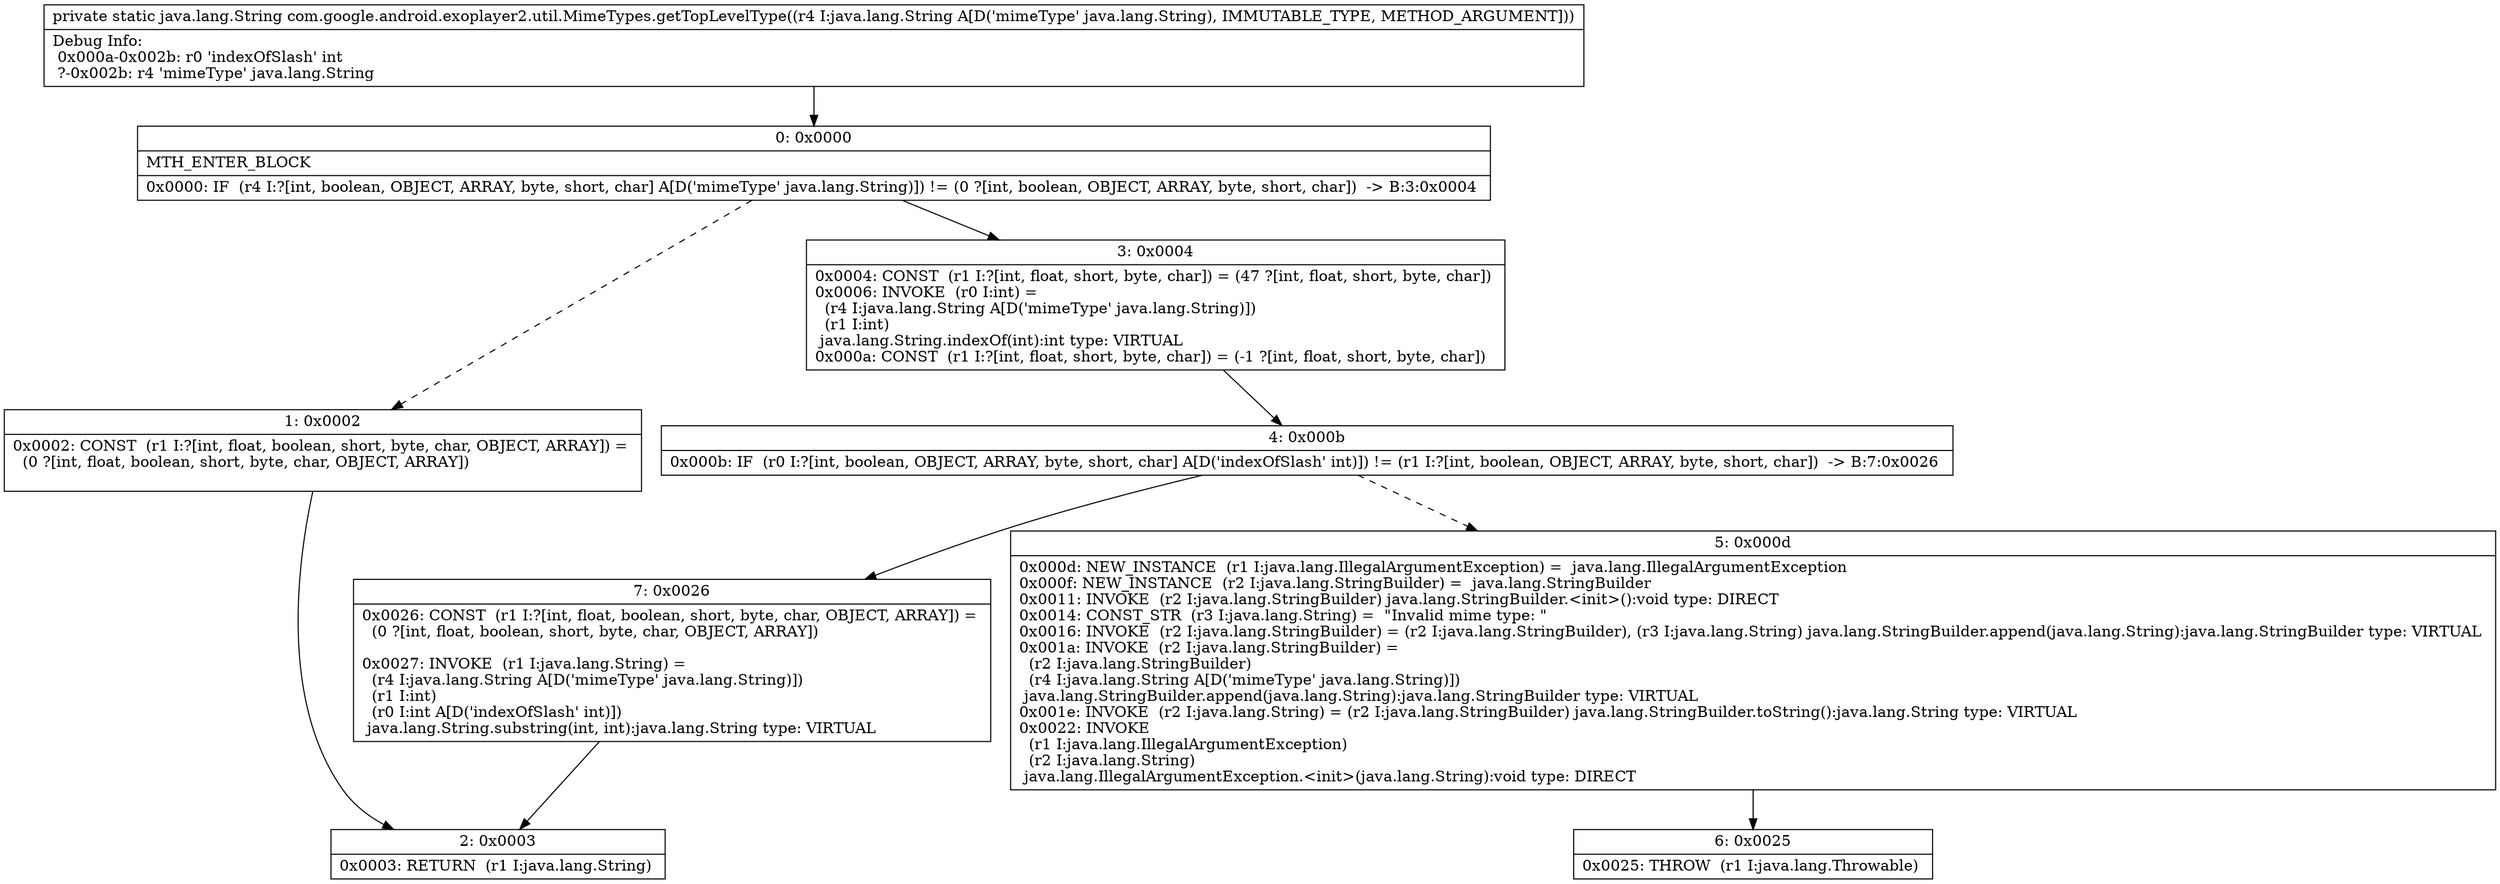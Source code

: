 digraph "CFG forcom.google.android.exoplayer2.util.MimeTypes.getTopLevelType(Ljava\/lang\/String;)Ljava\/lang\/String;" {
Node_0 [shape=record,label="{0\:\ 0x0000|MTH_ENTER_BLOCK\l|0x0000: IF  (r4 I:?[int, boolean, OBJECT, ARRAY, byte, short, char] A[D('mimeType' java.lang.String)]) != (0 ?[int, boolean, OBJECT, ARRAY, byte, short, char])  \-\> B:3:0x0004 \l}"];
Node_1 [shape=record,label="{1\:\ 0x0002|0x0002: CONST  (r1 I:?[int, float, boolean, short, byte, char, OBJECT, ARRAY]) = \l  (0 ?[int, float, boolean, short, byte, char, OBJECT, ARRAY])\l \l}"];
Node_2 [shape=record,label="{2\:\ 0x0003|0x0003: RETURN  (r1 I:java.lang.String) \l}"];
Node_3 [shape=record,label="{3\:\ 0x0004|0x0004: CONST  (r1 I:?[int, float, short, byte, char]) = (47 ?[int, float, short, byte, char]) \l0x0006: INVOKE  (r0 I:int) = \l  (r4 I:java.lang.String A[D('mimeType' java.lang.String)])\l  (r1 I:int)\l java.lang.String.indexOf(int):int type: VIRTUAL \l0x000a: CONST  (r1 I:?[int, float, short, byte, char]) = (\-1 ?[int, float, short, byte, char]) \l}"];
Node_4 [shape=record,label="{4\:\ 0x000b|0x000b: IF  (r0 I:?[int, boolean, OBJECT, ARRAY, byte, short, char] A[D('indexOfSlash' int)]) != (r1 I:?[int, boolean, OBJECT, ARRAY, byte, short, char])  \-\> B:7:0x0026 \l}"];
Node_5 [shape=record,label="{5\:\ 0x000d|0x000d: NEW_INSTANCE  (r1 I:java.lang.IllegalArgumentException) =  java.lang.IllegalArgumentException \l0x000f: NEW_INSTANCE  (r2 I:java.lang.StringBuilder) =  java.lang.StringBuilder \l0x0011: INVOKE  (r2 I:java.lang.StringBuilder) java.lang.StringBuilder.\<init\>():void type: DIRECT \l0x0014: CONST_STR  (r3 I:java.lang.String) =  \"Invalid mime type: \" \l0x0016: INVOKE  (r2 I:java.lang.StringBuilder) = (r2 I:java.lang.StringBuilder), (r3 I:java.lang.String) java.lang.StringBuilder.append(java.lang.String):java.lang.StringBuilder type: VIRTUAL \l0x001a: INVOKE  (r2 I:java.lang.StringBuilder) = \l  (r2 I:java.lang.StringBuilder)\l  (r4 I:java.lang.String A[D('mimeType' java.lang.String)])\l java.lang.StringBuilder.append(java.lang.String):java.lang.StringBuilder type: VIRTUAL \l0x001e: INVOKE  (r2 I:java.lang.String) = (r2 I:java.lang.StringBuilder) java.lang.StringBuilder.toString():java.lang.String type: VIRTUAL \l0x0022: INVOKE  \l  (r1 I:java.lang.IllegalArgumentException)\l  (r2 I:java.lang.String)\l java.lang.IllegalArgumentException.\<init\>(java.lang.String):void type: DIRECT \l}"];
Node_6 [shape=record,label="{6\:\ 0x0025|0x0025: THROW  (r1 I:java.lang.Throwable) \l}"];
Node_7 [shape=record,label="{7\:\ 0x0026|0x0026: CONST  (r1 I:?[int, float, boolean, short, byte, char, OBJECT, ARRAY]) = \l  (0 ?[int, float, boolean, short, byte, char, OBJECT, ARRAY])\l \l0x0027: INVOKE  (r1 I:java.lang.String) = \l  (r4 I:java.lang.String A[D('mimeType' java.lang.String)])\l  (r1 I:int)\l  (r0 I:int A[D('indexOfSlash' int)])\l java.lang.String.substring(int, int):java.lang.String type: VIRTUAL \l}"];
MethodNode[shape=record,label="{private static java.lang.String com.google.android.exoplayer2.util.MimeTypes.getTopLevelType((r4 I:java.lang.String A[D('mimeType' java.lang.String), IMMUTABLE_TYPE, METHOD_ARGUMENT]))  | Debug Info:\l  0x000a\-0x002b: r0 'indexOfSlash' int\l  ?\-0x002b: r4 'mimeType' java.lang.String\l}"];
MethodNode -> Node_0;
Node_0 -> Node_1[style=dashed];
Node_0 -> Node_3;
Node_1 -> Node_2;
Node_3 -> Node_4;
Node_4 -> Node_5[style=dashed];
Node_4 -> Node_7;
Node_5 -> Node_6;
Node_7 -> Node_2;
}

